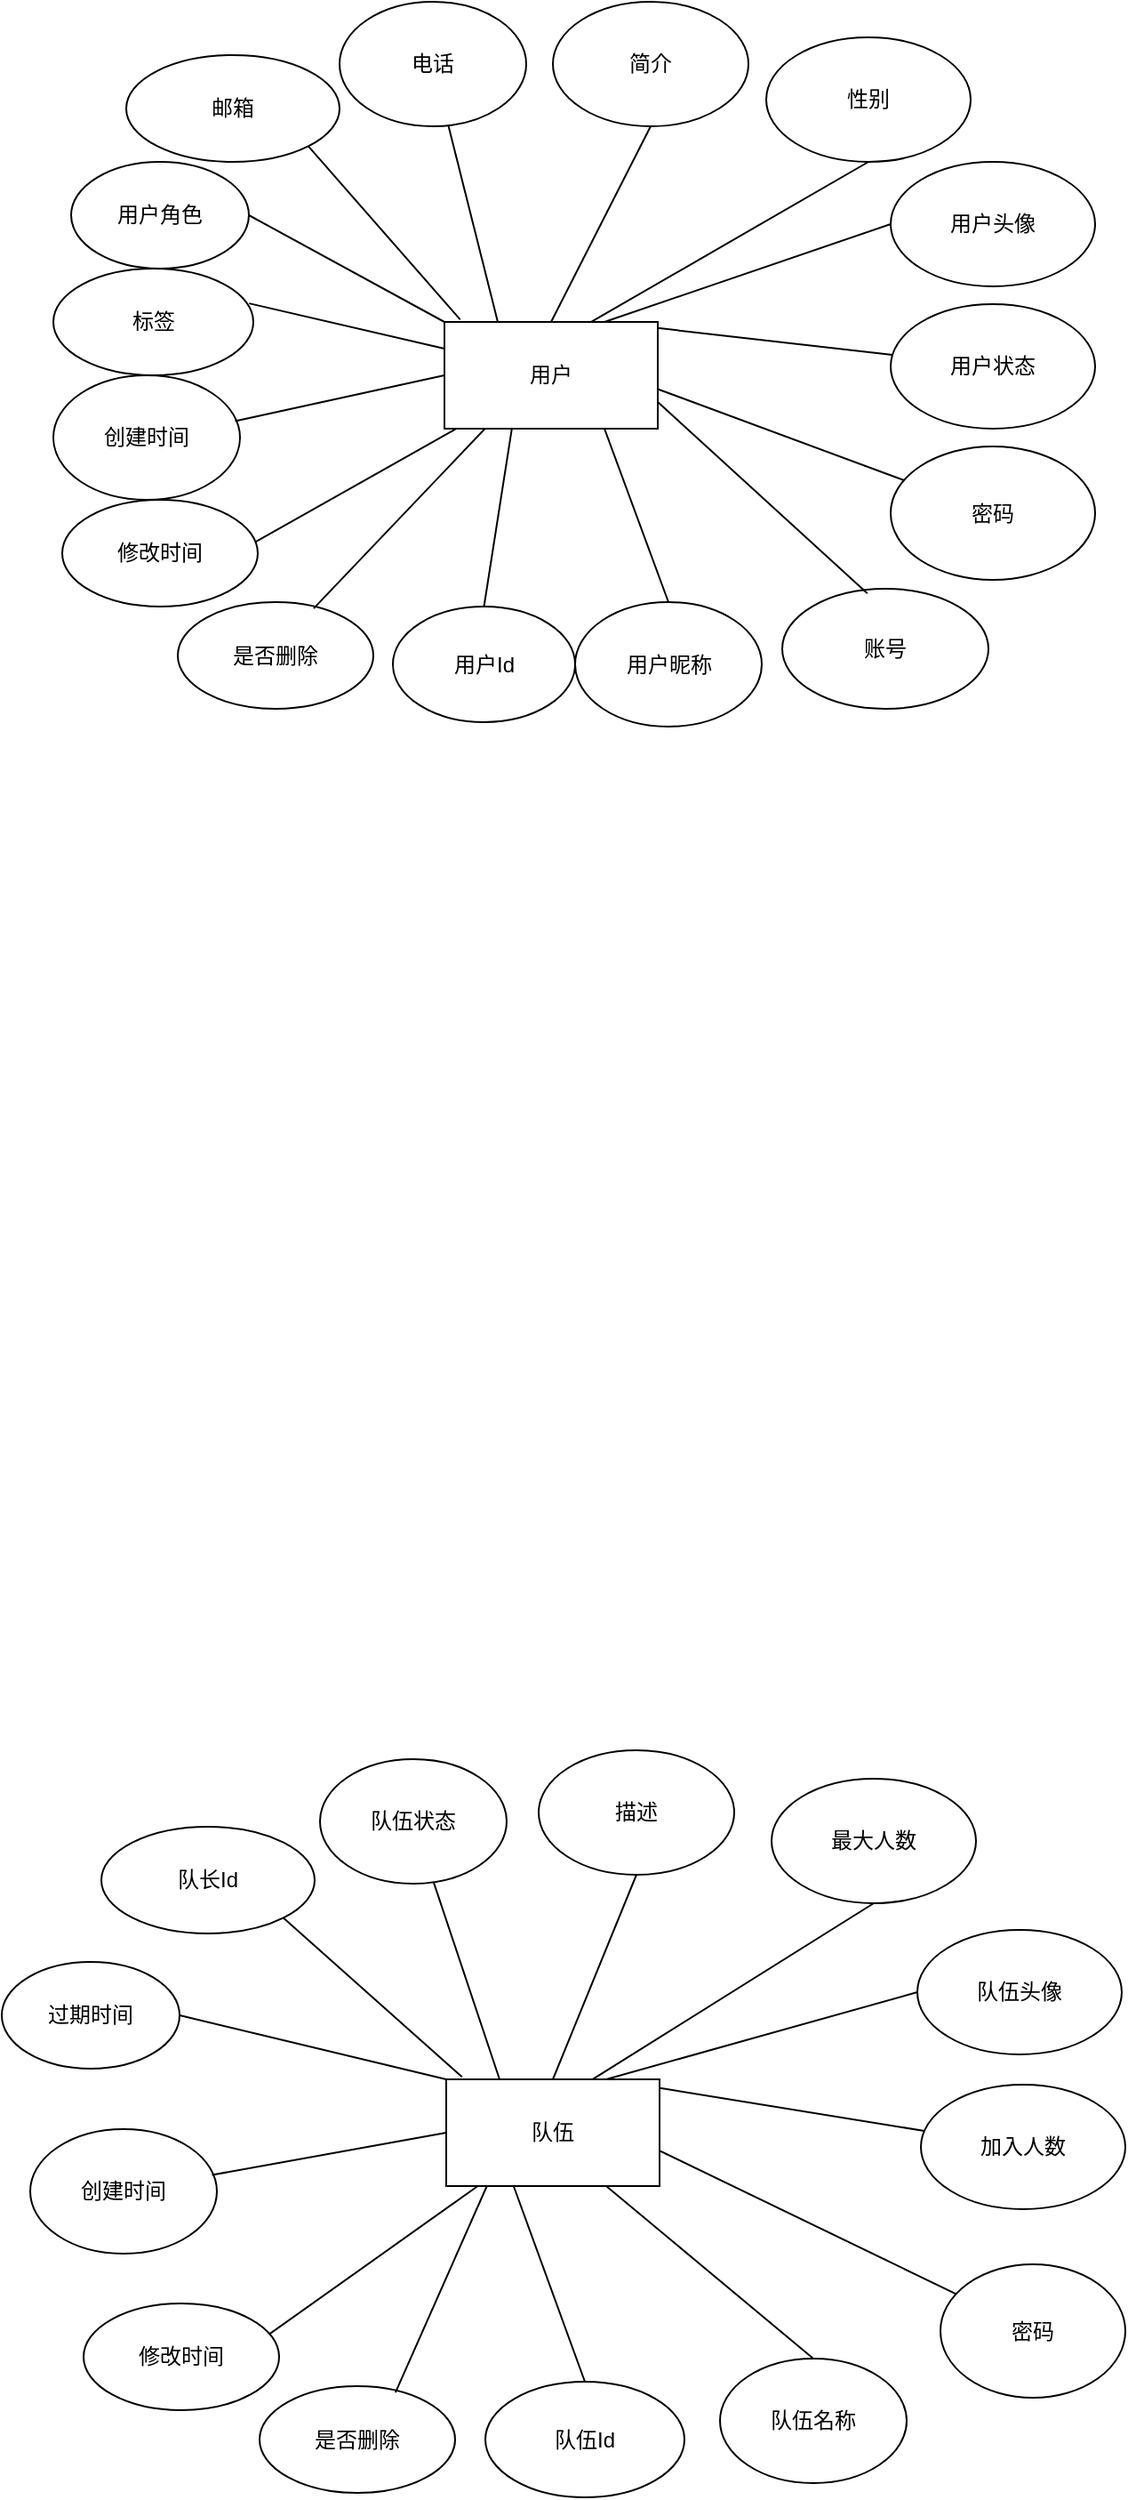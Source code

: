 <mxfile version="22.1.11" type="github">
  <diagram name="第 1 页" id="rC39hGufa94ov2SQlZUO">
    <mxGraphModel dx="1845" dy="868" grid="0" gridSize="10" guides="1" tooltips="1" connect="1" arrows="1" fold="1" page="1" pageScale="1" pageWidth="827" pageHeight="1169" math="0" shadow="0">
      <root>
        <mxCell id="0" />
        <mxCell id="1" parent="0" />
        <mxCell id="DHpkwYTsyXD9E4zMsWnn-7" value="性别" style="ellipse;whiteSpace=wrap;html=1;" vertex="1" parent="1">
          <mxGeometry x="511" y="280" width="115" height="70" as="geometry" />
        </mxCell>
        <mxCell id="DHpkwYTsyXD9E4zMsWnn-10" value="" style="endArrow=none;html=1;rounded=0;entryX=0.5;entryY=1;entryDx=0;entryDy=0;exitX=0.672;exitY=0.018;exitDx=0;exitDy=0;exitPerimeter=0;" edge="1" parent="1" source="DHpkwYTsyXD9E4zMsWnn-1" target="DHpkwYTsyXD9E4zMsWnn-7">
          <mxGeometry width="50" height="50" relative="1" as="geometry">
            <mxPoint x="321" y="430" as="sourcePoint" />
            <mxPoint x="421" y="400" as="targetPoint" />
          </mxGeometry>
        </mxCell>
        <mxCell id="DHpkwYTsyXD9E4zMsWnn-13" value="" style="endArrow=none;html=1;rounded=0;exitX=0.75;exitY=0;exitDx=0;exitDy=0;entryX=0;entryY=0.5;entryDx=0;entryDy=0;" edge="1" parent="1" source="DHpkwYTsyXD9E4zMsWnn-1" target="DHpkwYTsyXD9E4zMsWnn-14">
          <mxGeometry width="50" height="50" relative="1" as="geometry">
            <mxPoint x="411" y="450" as="sourcePoint" />
            <mxPoint x="491" y="360" as="targetPoint" />
          </mxGeometry>
        </mxCell>
        <mxCell id="DHpkwYTsyXD9E4zMsWnn-14" value="用户头像" style="ellipse;whiteSpace=wrap;html=1;" vertex="1" parent="1">
          <mxGeometry x="581" y="350" width="115" height="70" as="geometry" />
        </mxCell>
        <mxCell id="DHpkwYTsyXD9E4zMsWnn-15" value="" style="endArrow=none;html=1;rounded=0;exitX=0.75;exitY=0;exitDx=0;exitDy=0;" edge="1" parent="1" source="DHpkwYTsyXD9E4zMsWnn-1" target="DHpkwYTsyXD9E4zMsWnn-16">
          <mxGeometry width="50" height="50" relative="1" as="geometry">
            <mxPoint x="431" y="460" as="sourcePoint" />
            <mxPoint x="573.5" y="390" as="targetPoint" />
            <Array as="points" />
          </mxGeometry>
        </mxCell>
        <mxCell id="DHpkwYTsyXD9E4zMsWnn-16" value="用户状态" style="ellipse;whiteSpace=wrap;html=1;" vertex="1" parent="1">
          <mxGeometry x="581" y="430" width="115" height="70" as="geometry" />
        </mxCell>
        <mxCell id="DHpkwYTsyXD9E4zMsWnn-17" value="" style="endArrow=none;html=1;rounded=0;entryX=0.5;entryY=1;entryDx=0;entryDy=0;exitX=0.5;exitY=0;exitDx=0;exitDy=0;" edge="1" parent="1" source="DHpkwYTsyXD9E4zMsWnn-23">
          <mxGeometry width="50" height="50" relative="1" as="geometry">
            <mxPoint x="371" y="590" as="sourcePoint" />
            <mxPoint x="367.91" y="500" as="targetPoint" />
          </mxGeometry>
        </mxCell>
        <mxCell id="DHpkwYTsyXD9E4zMsWnn-18" value="" style="endArrow=none;html=1;rounded=0;entryX=0.41;entryY=0.991;entryDx=0;entryDy=0;entryPerimeter=0;" edge="1" parent="1" target="DHpkwYTsyXD9E4zMsWnn-19" source="DHpkwYTsyXD9E4zMsWnn-1">
          <mxGeometry width="50" height="50" relative="1" as="geometry">
            <mxPoint x="411" y="690" as="sourcePoint" />
            <mxPoint x="503" y="610" as="targetPoint" />
          </mxGeometry>
        </mxCell>
        <mxCell id="DHpkwYTsyXD9E4zMsWnn-20" value="" style="endArrow=none;html=1;rounded=0;exitX=0.75;exitY=1;exitDx=0;exitDy=0;entryX=0.5;entryY=0;entryDx=0;entryDy=0;" edge="1" parent="1" source="DHpkwYTsyXD9E4zMsWnn-1" target="DHpkwYTsyXD9E4zMsWnn-21">
          <mxGeometry width="50" height="50" relative="1" as="geometry">
            <mxPoint x="443" y="710" as="sourcePoint" />
            <mxPoint x="585.5" y="640" as="targetPoint" />
            <Array as="points" />
          </mxGeometry>
        </mxCell>
        <mxCell id="DHpkwYTsyXD9E4zMsWnn-21" value="用户昵称" style="ellipse;whiteSpace=wrap;html=1;" vertex="1" parent="1">
          <mxGeometry x="403.5" y="597.5" width="105" height="70" as="geometry" />
        </mxCell>
        <mxCell id="DHpkwYTsyXD9E4zMsWnn-23" value="用户Id" style="ellipse;whiteSpace=wrap;html=1;" vertex="1" parent="1">
          <mxGeometry x="301" y="600" width="102.5" height="65" as="geometry" />
        </mxCell>
        <mxCell id="DHpkwYTsyXD9E4zMsWnn-24" value="账号" style="ellipse;whiteSpace=wrap;html=1;" vertex="1" parent="1">
          <mxGeometry x="520" y="590" width="116" height="67.5" as="geometry" />
        </mxCell>
        <mxCell id="DHpkwYTsyXD9E4zMsWnn-25" value="电话" style="ellipse;whiteSpace=wrap;html=1;" vertex="1" parent="1">
          <mxGeometry x="271" y="260" width="105" height="70" as="geometry" />
        </mxCell>
        <mxCell id="DHpkwYTsyXD9E4zMsWnn-26" value="密码" style="ellipse;whiteSpace=wrap;html=1;" vertex="1" parent="1">
          <mxGeometry x="581" y="510" width="115" height="75" as="geometry" />
        </mxCell>
        <mxCell id="DHpkwYTsyXD9E4zMsWnn-27" value="简介" style="ellipse;whiteSpace=wrap;html=1;" vertex="1" parent="1">
          <mxGeometry x="391" y="260" width="110" height="70" as="geometry" />
        </mxCell>
        <mxCell id="DHpkwYTsyXD9E4zMsWnn-28" value="" style="endArrow=none;html=1;rounded=0;entryX=1;entryY=0.75;entryDx=0;entryDy=0;exitX=0.413;exitY=0.039;exitDx=0;exitDy=0;exitPerimeter=0;" edge="1" parent="1" source="DHpkwYTsyXD9E4zMsWnn-24" target="DHpkwYTsyXD9E4zMsWnn-1">
          <mxGeometry width="50" height="50" relative="1" as="geometry">
            <mxPoint x="483.54" y="560" as="sourcePoint" />
            <mxPoint x="480.45" y="470" as="targetPoint" />
          </mxGeometry>
        </mxCell>
        <mxCell id="DHpkwYTsyXD9E4zMsWnn-29" value="" style="endArrow=none;html=1;rounded=0;entryX=1;entryY=0.75;entryDx=0;entryDy=0;" edge="1" parent="1" source="DHpkwYTsyXD9E4zMsWnn-26">
          <mxGeometry width="50" height="50" relative="1" as="geometry">
            <mxPoint x="611" y="500" as="sourcePoint" />
            <mxPoint x="429" y="470" as="targetPoint" />
          </mxGeometry>
        </mxCell>
        <mxCell id="DHpkwYTsyXD9E4zMsWnn-30" value="邮箱" style="ellipse;whiteSpace=wrap;html=1;" vertex="1" parent="1">
          <mxGeometry x="151" y="290" width="120" height="60" as="geometry" />
        </mxCell>
        <mxCell id="DHpkwYTsyXD9E4zMsWnn-31" value="用户角色" style="ellipse;whiteSpace=wrap;html=1;" vertex="1" parent="1">
          <mxGeometry x="120" y="350" width="100" height="60" as="geometry" />
        </mxCell>
        <mxCell id="DHpkwYTsyXD9E4zMsWnn-33" value="标签" style="ellipse;whiteSpace=wrap;html=1;" vertex="1" parent="1">
          <mxGeometry x="110" y="410" width="112.5" height="60" as="geometry" />
        </mxCell>
        <mxCell id="DHpkwYTsyXD9E4zMsWnn-35" style="edgeStyle=orthogonalEdgeStyle;rounded=0;orthogonalLoop=1;jettySize=auto;html=1;entryX=0;entryY=1;entryDx=0;entryDy=0;strokeColor=none;" edge="1" parent="1" source="DHpkwYTsyXD9E4zMsWnn-34" target="DHpkwYTsyXD9E4zMsWnn-1">
          <mxGeometry relative="1" as="geometry" />
        </mxCell>
        <mxCell id="DHpkwYTsyXD9E4zMsWnn-36" style="edgeStyle=orthogonalEdgeStyle;orthogonalLoop=1;jettySize=auto;html=1;entryX=0;entryY=0.5;entryDx=0;entryDy=0;startArrow=none;startFill=0;endArrow=none;endFill=0;rounded=0;strokeColor=none;" edge="1" parent="1" source="DHpkwYTsyXD9E4zMsWnn-19" target="DHpkwYTsyXD9E4zMsWnn-1">
          <mxGeometry relative="1" as="geometry">
            <Array as="points">
              <mxPoint x="287" y="565" />
              <mxPoint x="287" y="500" />
              <mxPoint x="309" y="500" />
            </Array>
          </mxGeometry>
        </mxCell>
        <mxCell id="DHpkwYTsyXD9E4zMsWnn-34" value="创建时间" style="ellipse;whiteSpace=wrap;html=1;" vertex="1" parent="1">
          <mxGeometry x="110" y="470" width="105" height="70" as="geometry" />
        </mxCell>
        <mxCell id="DHpkwYTsyXD9E4zMsWnn-37" value="" style="endArrow=none;html=1;rounded=0;entryX=0.974;entryY=0.368;entryDx=0;entryDy=0;entryPerimeter=0;" edge="1" parent="1" target="DHpkwYTsyXD9E4zMsWnn-34">
          <mxGeometry width="50" height="50" relative="1" as="geometry">
            <mxPoint x="330" y="470" as="sourcePoint" />
            <mxPoint x="261" y="550" as="targetPoint" />
          </mxGeometry>
        </mxCell>
        <mxCell id="DHpkwYTsyXD9E4zMsWnn-38" value="" style="endArrow=none;html=1;rounded=0;entryX=0.979;entryY=0.326;entryDx=0;entryDy=0;entryPerimeter=0;exitX=0;exitY=0.25;exitDx=0;exitDy=0;" edge="1" parent="1" source="DHpkwYTsyXD9E4zMsWnn-1" target="DHpkwYTsyXD9E4zMsWnn-33">
          <mxGeometry width="50" height="50" relative="1" as="geometry">
            <mxPoint x="311" y="470" as="sourcePoint" />
            <mxPoint x="256" y="484.5" as="targetPoint" />
          </mxGeometry>
        </mxCell>
        <mxCell id="DHpkwYTsyXD9E4zMsWnn-39" value="" style="endArrow=none;html=1;rounded=0;entryX=1;entryY=0.5;entryDx=0;entryDy=0;exitX=0;exitY=0;exitDx=0;exitDy=0;" edge="1" parent="1" source="DHpkwYTsyXD9E4zMsWnn-1" target="DHpkwYTsyXD9E4zMsWnn-31">
          <mxGeometry width="50" height="50" relative="1" as="geometry">
            <mxPoint x="319" y="465" as="sourcePoint" />
            <mxPoint x="264" y="483" as="targetPoint" />
          </mxGeometry>
        </mxCell>
        <mxCell id="DHpkwYTsyXD9E4zMsWnn-40" value="" style="endArrow=none;html=1;rounded=0;entryX=1;entryY=1;entryDx=0;entryDy=0;exitX=0.074;exitY=-0.022;exitDx=0;exitDy=0;exitPerimeter=0;" edge="1" parent="1" source="DHpkwYTsyXD9E4zMsWnn-1" target="DHpkwYTsyXD9E4zMsWnn-30">
          <mxGeometry width="50" height="50" relative="1" as="geometry">
            <mxPoint x="319" y="450" as="sourcePoint" />
            <mxPoint x="266" y="425" as="targetPoint" />
          </mxGeometry>
        </mxCell>
        <mxCell id="DHpkwYTsyXD9E4zMsWnn-41" value="" style="endArrow=none;html=1;rounded=0;exitX=0.25;exitY=0;exitDx=0;exitDy=0;" edge="1" parent="1" source="DHpkwYTsyXD9E4zMsWnn-1" target="DHpkwYTsyXD9E4zMsWnn-25">
          <mxGeometry width="50" height="50" relative="1" as="geometry">
            <mxPoint x="387.5" y="421" as="sourcePoint" />
            <mxPoint x="319" y="330" as="targetPoint" />
          </mxGeometry>
        </mxCell>
        <mxCell id="DHpkwYTsyXD9E4zMsWnn-42" value="" style="endArrow=none;html=1;rounded=0;entryX=0.5;entryY=1;entryDx=0;entryDy=0;exitX=0.5;exitY=0;exitDx=0;exitDy=0;" edge="1" parent="1" source="DHpkwYTsyXD9E4zMsWnn-1" target="DHpkwYTsyXD9E4zMsWnn-27">
          <mxGeometry width="50" height="50" relative="1" as="geometry">
            <mxPoint x="337" y="459" as="sourcePoint" />
            <mxPoint x="268" y="368" as="targetPoint" />
          </mxGeometry>
        </mxCell>
        <mxCell id="DHpkwYTsyXD9E4zMsWnn-43" value="" style="endArrow=none;html=1;rounded=0;exitX=0.75;exitY=0;exitDx=0;exitDy=0;" edge="1" parent="1" target="DHpkwYTsyXD9E4zMsWnn-1">
          <mxGeometry width="50" height="50" relative="1" as="geometry">
            <mxPoint x="431" y="460" as="sourcePoint" />
            <mxPoint x="581" y="464" as="targetPoint" />
            <Array as="points" />
          </mxGeometry>
        </mxCell>
        <mxCell id="DHpkwYTsyXD9E4zMsWnn-1" value="用户" style="rounded=0;whiteSpace=wrap;html=1;" vertex="1" parent="1">
          <mxGeometry x="330" y="440" width="120" height="60" as="geometry" />
        </mxCell>
        <mxCell id="DHpkwYTsyXD9E4zMsWnn-44" value="" style="edgeStyle=orthogonalEdgeStyle;orthogonalLoop=1;jettySize=auto;html=1;entryX=0;entryY=0.5;entryDx=0;entryDy=0;startArrow=none;startFill=0;endArrow=none;endFill=0;rounded=0;strokeColor=none;" edge="1" parent="1" source="DHpkwYTsyXD9E4zMsWnn-34" target="DHpkwYTsyXD9E4zMsWnn-19">
          <mxGeometry relative="1" as="geometry">
            <mxPoint x="163" y="540" as="sourcePoint" />
            <mxPoint x="330" y="470" as="targetPoint" />
            <Array as="points" />
          </mxGeometry>
        </mxCell>
        <mxCell id="DHpkwYTsyXD9E4zMsWnn-19" value="修改时间" style="ellipse;whiteSpace=wrap;html=1;" vertex="1" parent="1">
          <mxGeometry x="115" y="540" width="110" height="60" as="geometry" />
        </mxCell>
        <mxCell id="DHpkwYTsyXD9E4zMsWnn-45" value="是否删除" style="ellipse;whiteSpace=wrap;html=1;" vertex="1" parent="1">
          <mxGeometry x="180" y="597.5" width="110" height="60" as="geometry" />
        </mxCell>
        <mxCell id="DHpkwYTsyXD9E4zMsWnn-46" value="" style="endArrow=none;html=1;rounded=0;entryX=0.695;entryY=0.059;entryDx=0;entryDy=0;entryPerimeter=0;exitX=0.191;exitY=0.998;exitDx=0;exitDy=0;exitPerimeter=0;" edge="1" parent="1" source="DHpkwYTsyXD9E4zMsWnn-1" target="DHpkwYTsyXD9E4zMsWnn-45">
          <mxGeometry width="50" height="50" relative="1" as="geometry">
            <mxPoint x="347" y="510" as="sourcePoint" />
            <mxPoint x="170" y="609" as="targetPoint" />
          </mxGeometry>
        </mxCell>
        <mxCell id="DHpkwYTsyXD9E4zMsWnn-81" value="最大人数" style="ellipse;whiteSpace=wrap;html=1;" vertex="1" parent="1">
          <mxGeometry x="514" y="1259" width="115" height="70" as="geometry" />
        </mxCell>
        <mxCell id="DHpkwYTsyXD9E4zMsWnn-82" value="" style="endArrow=none;html=1;rounded=0;entryX=0.5;entryY=1;entryDx=0;entryDy=0;exitX=0.672;exitY=0.018;exitDx=0;exitDy=0;exitPerimeter=0;" edge="1" parent="1" source="DHpkwYTsyXD9E4zMsWnn-111" target="DHpkwYTsyXD9E4zMsWnn-81">
          <mxGeometry width="50" height="50" relative="1" as="geometry">
            <mxPoint x="322" y="1418" as="sourcePoint" />
            <mxPoint x="422" y="1388" as="targetPoint" />
          </mxGeometry>
        </mxCell>
        <mxCell id="DHpkwYTsyXD9E4zMsWnn-83" value="" style="endArrow=none;html=1;rounded=0;exitX=0.75;exitY=0;exitDx=0;exitDy=0;entryX=0;entryY=0.5;entryDx=0;entryDy=0;" edge="1" parent="1" source="DHpkwYTsyXD9E4zMsWnn-111" target="DHpkwYTsyXD9E4zMsWnn-84">
          <mxGeometry width="50" height="50" relative="1" as="geometry">
            <mxPoint x="412" y="1438" as="sourcePoint" />
            <mxPoint x="492" y="1348" as="targetPoint" />
          </mxGeometry>
        </mxCell>
        <mxCell id="DHpkwYTsyXD9E4zMsWnn-84" value="队伍头像" style="ellipse;whiteSpace=wrap;html=1;" vertex="1" parent="1">
          <mxGeometry x="596" y="1344" width="115" height="70" as="geometry" />
        </mxCell>
        <mxCell id="DHpkwYTsyXD9E4zMsWnn-85" value="" style="endArrow=none;html=1;rounded=0;exitX=0.75;exitY=0;exitDx=0;exitDy=0;" edge="1" parent="1" source="DHpkwYTsyXD9E4zMsWnn-111" target="DHpkwYTsyXD9E4zMsWnn-86">
          <mxGeometry width="50" height="50" relative="1" as="geometry">
            <mxPoint x="432" y="1448" as="sourcePoint" />
            <mxPoint x="574.5" y="1378" as="targetPoint" />
            <Array as="points" />
          </mxGeometry>
        </mxCell>
        <mxCell id="DHpkwYTsyXD9E4zMsWnn-86" value="加入人数" style="ellipse;whiteSpace=wrap;html=1;" vertex="1" parent="1">
          <mxGeometry x="598" y="1431" width="115" height="70" as="geometry" />
        </mxCell>
        <mxCell id="DHpkwYTsyXD9E4zMsWnn-87" value="" style="endArrow=none;html=1;rounded=0;entryX=0.5;entryY=1;entryDx=0;entryDy=0;exitX=0.5;exitY=0;exitDx=0;exitDy=0;" edge="1" parent="1" source="DHpkwYTsyXD9E4zMsWnn-91">
          <mxGeometry width="50" height="50" relative="1" as="geometry">
            <mxPoint x="372" y="1578" as="sourcePoint" />
            <mxPoint x="368.91" y="1488" as="targetPoint" />
          </mxGeometry>
        </mxCell>
        <mxCell id="DHpkwYTsyXD9E4zMsWnn-88" value="" style="endArrow=none;html=1;rounded=0;entryX=0.41;entryY=0.991;entryDx=0;entryDy=0;entryPerimeter=0;" edge="1" parent="1" source="DHpkwYTsyXD9E4zMsWnn-111" target="DHpkwYTsyXD9E4zMsWnn-113">
          <mxGeometry width="50" height="50" relative="1" as="geometry">
            <mxPoint x="412" y="1678" as="sourcePoint" />
            <mxPoint x="504" y="1598" as="targetPoint" />
          </mxGeometry>
        </mxCell>
        <mxCell id="DHpkwYTsyXD9E4zMsWnn-89" value="" style="endArrow=none;html=1;rounded=0;exitX=0.75;exitY=1;exitDx=0;exitDy=0;entryX=0.5;entryY=0;entryDx=0;entryDy=0;" edge="1" parent="1" source="DHpkwYTsyXD9E4zMsWnn-111" target="DHpkwYTsyXD9E4zMsWnn-90">
          <mxGeometry width="50" height="50" relative="1" as="geometry">
            <mxPoint x="444" y="1698" as="sourcePoint" />
            <mxPoint x="586.5" y="1628" as="targetPoint" />
            <Array as="points" />
          </mxGeometry>
        </mxCell>
        <mxCell id="DHpkwYTsyXD9E4zMsWnn-90" value="队伍名称" style="ellipse;whiteSpace=wrap;html=1;" vertex="1" parent="1">
          <mxGeometry x="485" y="1585" width="105" height="70" as="geometry" />
        </mxCell>
        <mxCell id="DHpkwYTsyXD9E4zMsWnn-91" value="队伍Id" style="ellipse;whiteSpace=wrap;html=1;" vertex="1" parent="1">
          <mxGeometry x="353" y="1598" width="112" height="65" as="geometry" />
        </mxCell>
        <mxCell id="DHpkwYTsyXD9E4zMsWnn-93" value="队伍状态" style="ellipse;whiteSpace=wrap;html=1;" vertex="1" parent="1">
          <mxGeometry x="260" y="1248" width="105" height="70" as="geometry" />
        </mxCell>
        <mxCell id="DHpkwYTsyXD9E4zMsWnn-94" value="密码" style="ellipse;whiteSpace=wrap;html=1;" vertex="1" parent="1">
          <mxGeometry x="609" y="1532" width="104" height="75" as="geometry" />
        </mxCell>
        <mxCell id="DHpkwYTsyXD9E4zMsWnn-95" value="描述" style="ellipse;whiteSpace=wrap;html=1;" vertex="1" parent="1">
          <mxGeometry x="383" y="1243" width="110" height="70" as="geometry" />
        </mxCell>
        <mxCell id="DHpkwYTsyXD9E4zMsWnn-97" value="" style="endArrow=none;html=1;rounded=0;entryX=1;entryY=0.75;entryDx=0;entryDy=0;" edge="1" parent="1" source="DHpkwYTsyXD9E4zMsWnn-94">
          <mxGeometry width="50" height="50" relative="1" as="geometry">
            <mxPoint x="612" y="1488" as="sourcePoint" />
            <mxPoint x="430" y="1458" as="targetPoint" />
          </mxGeometry>
        </mxCell>
        <mxCell id="DHpkwYTsyXD9E4zMsWnn-98" value="队长Id" style="ellipse;whiteSpace=wrap;html=1;" vertex="1" parent="1">
          <mxGeometry x="137" y="1286" width="120" height="60" as="geometry" />
        </mxCell>
        <mxCell id="DHpkwYTsyXD9E4zMsWnn-99" value="过期时间" style="ellipse;whiteSpace=wrap;html=1;" vertex="1" parent="1">
          <mxGeometry x="81" y="1362" width="100" height="60" as="geometry" />
        </mxCell>
        <mxCell id="DHpkwYTsyXD9E4zMsWnn-101" style="edgeStyle=orthogonalEdgeStyle;rounded=0;orthogonalLoop=1;jettySize=auto;html=1;entryX=0;entryY=1;entryDx=0;entryDy=0;strokeColor=none;" edge="1" parent="1" source="DHpkwYTsyXD9E4zMsWnn-103" target="DHpkwYTsyXD9E4zMsWnn-111">
          <mxGeometry relative="1" as="geometry" />
        </mxCell>
        <mxCell id="DHpkwYTsyXD9E4zMsWnn-102" style="edgeStyle=orthogonalEdgeStyle;orthogonalLoop=1;jettySize=auto;html=1;entryX=0;entryY=0.5;entryDx=0;entryDy=0;startArrow=none;startFill=0;endArrow=none;endFill=0;rounded=0;strokeColor=none;" edge="1" parent="1" source="DHpkwYTsyXD9E4zMsWnn-113" target="DHpkwYTsyXD9E4zMsWnn-111">
          <mxGeometry relative="1" as="geometry">
            <Array as="points">
              <mxPoint x="288" y="1553" />
              <mxPoint x="288" y="1488" />
              <mxPoint x="310" y="1488" />
            </Array>
          </mxGeometry>
        </mxCell>
        <mxCell id="DHpkwYTsyXD9E4zMsWnn-103" value="创建时间" style="ellipse;whiteSpace=wrap;html=1;" vertex="1" parent="1">
          <mxGeometry x="97" y="1456" width="105" height="70" as="geometry" />
        </mxCell>
        <mxCell id="DHpkwYTsyXD9E4zMsWnn-104" value="" style="endArrow=none;html=1;rounded=0;entryX=0.974;entryY=0.368;entryDx=0;entryDy=0;entryPerimeter=0;" edge="1" parent="1" target="DHpkwYTsyXD9E4zMsWnn-103">
          <mxGeometry width="50" height="50" relative="1" as="geometry">
            <mxPoint x="331" y="1458" as="sourcePoint" />
            <mxPoint x="262" y="1538" as="targetPoint" />
          </mxGeometry>
        </mxCell>
        <mxCell id="DHpkwYTsyXD9E4zMsWnn-106" value="" style="endArrow=none;html=1;rounded=0;entryX=1;entryY=0.5;entryDx=0;entryDy=0;exitX=0;exitY=0;exitDx=0;exitDy=0;" edge="1" parent="1" source="DHpkwYTsyXD9E4zMsWnn-111" target="DHpkwYTsyXD9E4zMsWnn-99">
          <mxGeometry width="50" height="50" relative="1" as="geometry">
            <mxPoint x="320" y="1453" as="sourcePoint" />
            <mxPoint x="265" y="1471" as="targetPoint" />
          </mxGeometry>
        </mxCell>
        <mxCell id="DHpkwYTsyXD9E4zMsWnn-107" value="" style="endArrow=none;html=1;rounded=0;entryX=1;entryY=1;entryDx=0;entryDy=0;exitX=0.074;exitY=-0.022;exitDx=0;exitDy=0;exitPerimeter=0;" edge="1" parent="1" source="DHpkwYTsyXD9E4zMsWnn-111" target="DHpkwYTsyXD9E4zMsWnn-98">
          <mxGeometry width="50" height="50" relative="1" as="geometry">
            <mxPoint x="320" y="1438" as="sourcePoint" />
            <mxPoint x="267" y="1413" as="targetPoint" />
          </mxGeometry>
        </mxCell>
        <mxCell id="DHpkwYTsyXD9E4zMsWnn-108" value="" style="endArrow=none;html=1;rounded=0;exitX=0.25;exitY=0;exitDx=0;exitDy=0;" edge="1" parent="1" source="DHpkwYTsyXD9E4zMsWnn-111" target="DHpkwYTsyXD9E4zMsWnn-93">
          <mxGeometry width="50" height="50" relative="1" as="geometry">
            <mxPoint x="388.5" y="1409" as="sourcePoint" />
            <mxPoint x="320" y="1318" as="targetPoint" />
          </mxGeometry>
        </mxCell>
        <mxCell id="DHpkwYTsyXD9E4zMsWnn-109" value="" style="endArrow=none;html=1;rounded=0;entryX=0.5;entryY=1;entryDx=0;entryDy=0;exitX=0.5;exitY=0;exitDx=0;exitDy=0;" edge="1" parent="1" source="DHpkwYTsyXD9E4zMsWnn-111" target="DHpkwYTsyXD9E4zMsWnn-95">
          <mxGeometry width="50" height="50" relative="1" as="geometry">
            <mxPoint x="338" y="1447" as="sourcePoint" />
            <mxPoint x="269" y="1356" as="targetPoint" />
          </mxGeometry>
        </mxCell>
        <mxCell id="DHpkwYTsyXD9E4zMsWnn-110" value="" style="endArrow=none;html=1;rounded=0;exitX=0.75;exitY=0;exitDx=0;exitDy=0;" edge="1" parent="1" target="DHpkwYTsyXD9E4zMsWnn-111">
          <mxGeometry width="50" height="50" relative="1" as="geometry">
            <mxPoint x="432" y="1448" as="sourcePoint" />
            <mxPoint x="582" y="1452" as="targetPoint" />
            <Array as="points" />
          </mxGeometry>
        </mxCell>
        <mxCell id="DHpkwYTsyXD9E4zMsWnn-111" value="队伍" style="rounded=0;whiteSpace=wrap;html=1;" vertex="1" parent="1">
          <mxGeometry x="331" y="1428" width="120" height="60" as="geometry" />
        </mxCell>
        <mxCell id="DHpkwYTsyXD9E4zMsWnn-112" value="" style="edgeStyle=orthogonalEdgeStyle;orthogonalLoop=1;jettySize=auto;html=1;entryX=0;entryY=0.5;entryDx=0;entryDy=0;startArrow=none;startFill=0;endArrow=none;endFill=0;rounded=0;strokeColor=none;" edge="1" parent="1" source="DHpkwYTsyXD9E4zMsWnn-103" target="DHpkwYTsyXD9E4zMsWnn-113">
          <mxGeometry relative="1" as="geometry">
            <mxPoint x="164" y="1528" as="sourcePoint" />
            <mxPoint x="331" y="1458" as="targetPoint" />
            <Array as="points" />
          </mxGeometry>
        </mxCell>
        <mxCell id="DHpkwYTsyXD9E4zMsWnn-113" value="修改时间" style="ellipse;whiteSpace=wrap;html=1;" vertex="1" parent="1">
          <mxGeometry x="127" y="1554" width="110" height="60" as="geometry" />
        </mxCell>
        <mxCell id="DHpkwYTsyXD9E4zMsWnn-114" value="是否删除" style="ellipse;whiteSpace=wrap;html=1;" vertex="1" parent="1">
          <mxGeometry x="226" y="1600.5" width="110" height="60" as="geometry" />
        </mxCell>
        <mxCell id="DHpkwYTsyXD9E4zMsWnn-115" value="" style="endArrow=none;html=1;rounded=0;entryX=0.695;entryY=0.059;entryDx=0;entryDy=0;entryPerimeter=0;exitX=0.191;exitY=0.998;exitDx=0;exitDy=0;exitPerimeter=0;" edge="1" parent="1" source="DHpkwYTsyXD9E4zMsWnn-111" target="DHpkwYTsyXD9E4zMsWnn-114">
          <mxGeometry width="50" height="50" relative="1" as="geometry">
            <mxPoint x="348" y="1498" as="sourcePoint" />
            <mxPoint x="171" y="1597" as="targetPoint" />
          </mxGeometry>
        </mxCell>
      </root>
    </mxGraphModel>
  </diagram>
</mxfile>
